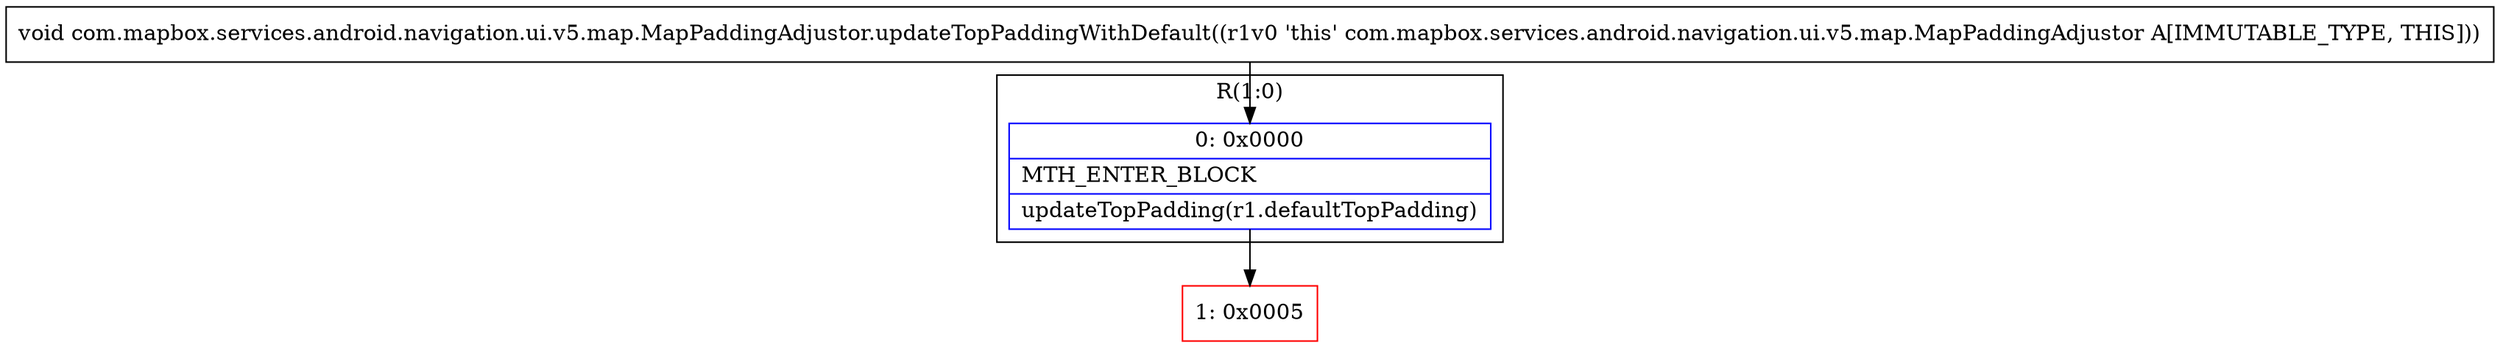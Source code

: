 digraph "CFG forcom.mapbox.services.android.navigation.ui.v5.map.MapPaddingAdjustor.updateTopPaddingWithDefault()V" {
subgraph cluster_Region_281244776 {
label = "R(1:0)";
node [shape=record,color=blue];
Node_0 [shape=record,label="{0\:\ 0x0000|MTH_ENTER_BLOCK\l|updateTopPadding(r1.defaultTopPadding)\l}"];
}
Node_1 [shape=record,color=red,label="{1\:\ 0x0005}"];
MethodNode[shape=record,label="{void com.mapbox.services.android.navigation.ui.v5.map.MapPaddingAdjustor.updateTopPaddingWithDefault((r1v0 'this' com.mapbox.services.android.navigation.ui.v5.map.MapPaddingAdjustor A[IMMUTABLE_TYPE, THIS])) }"];
MethodNode -> Node_0;
Node_0 -> Node_1;
}

